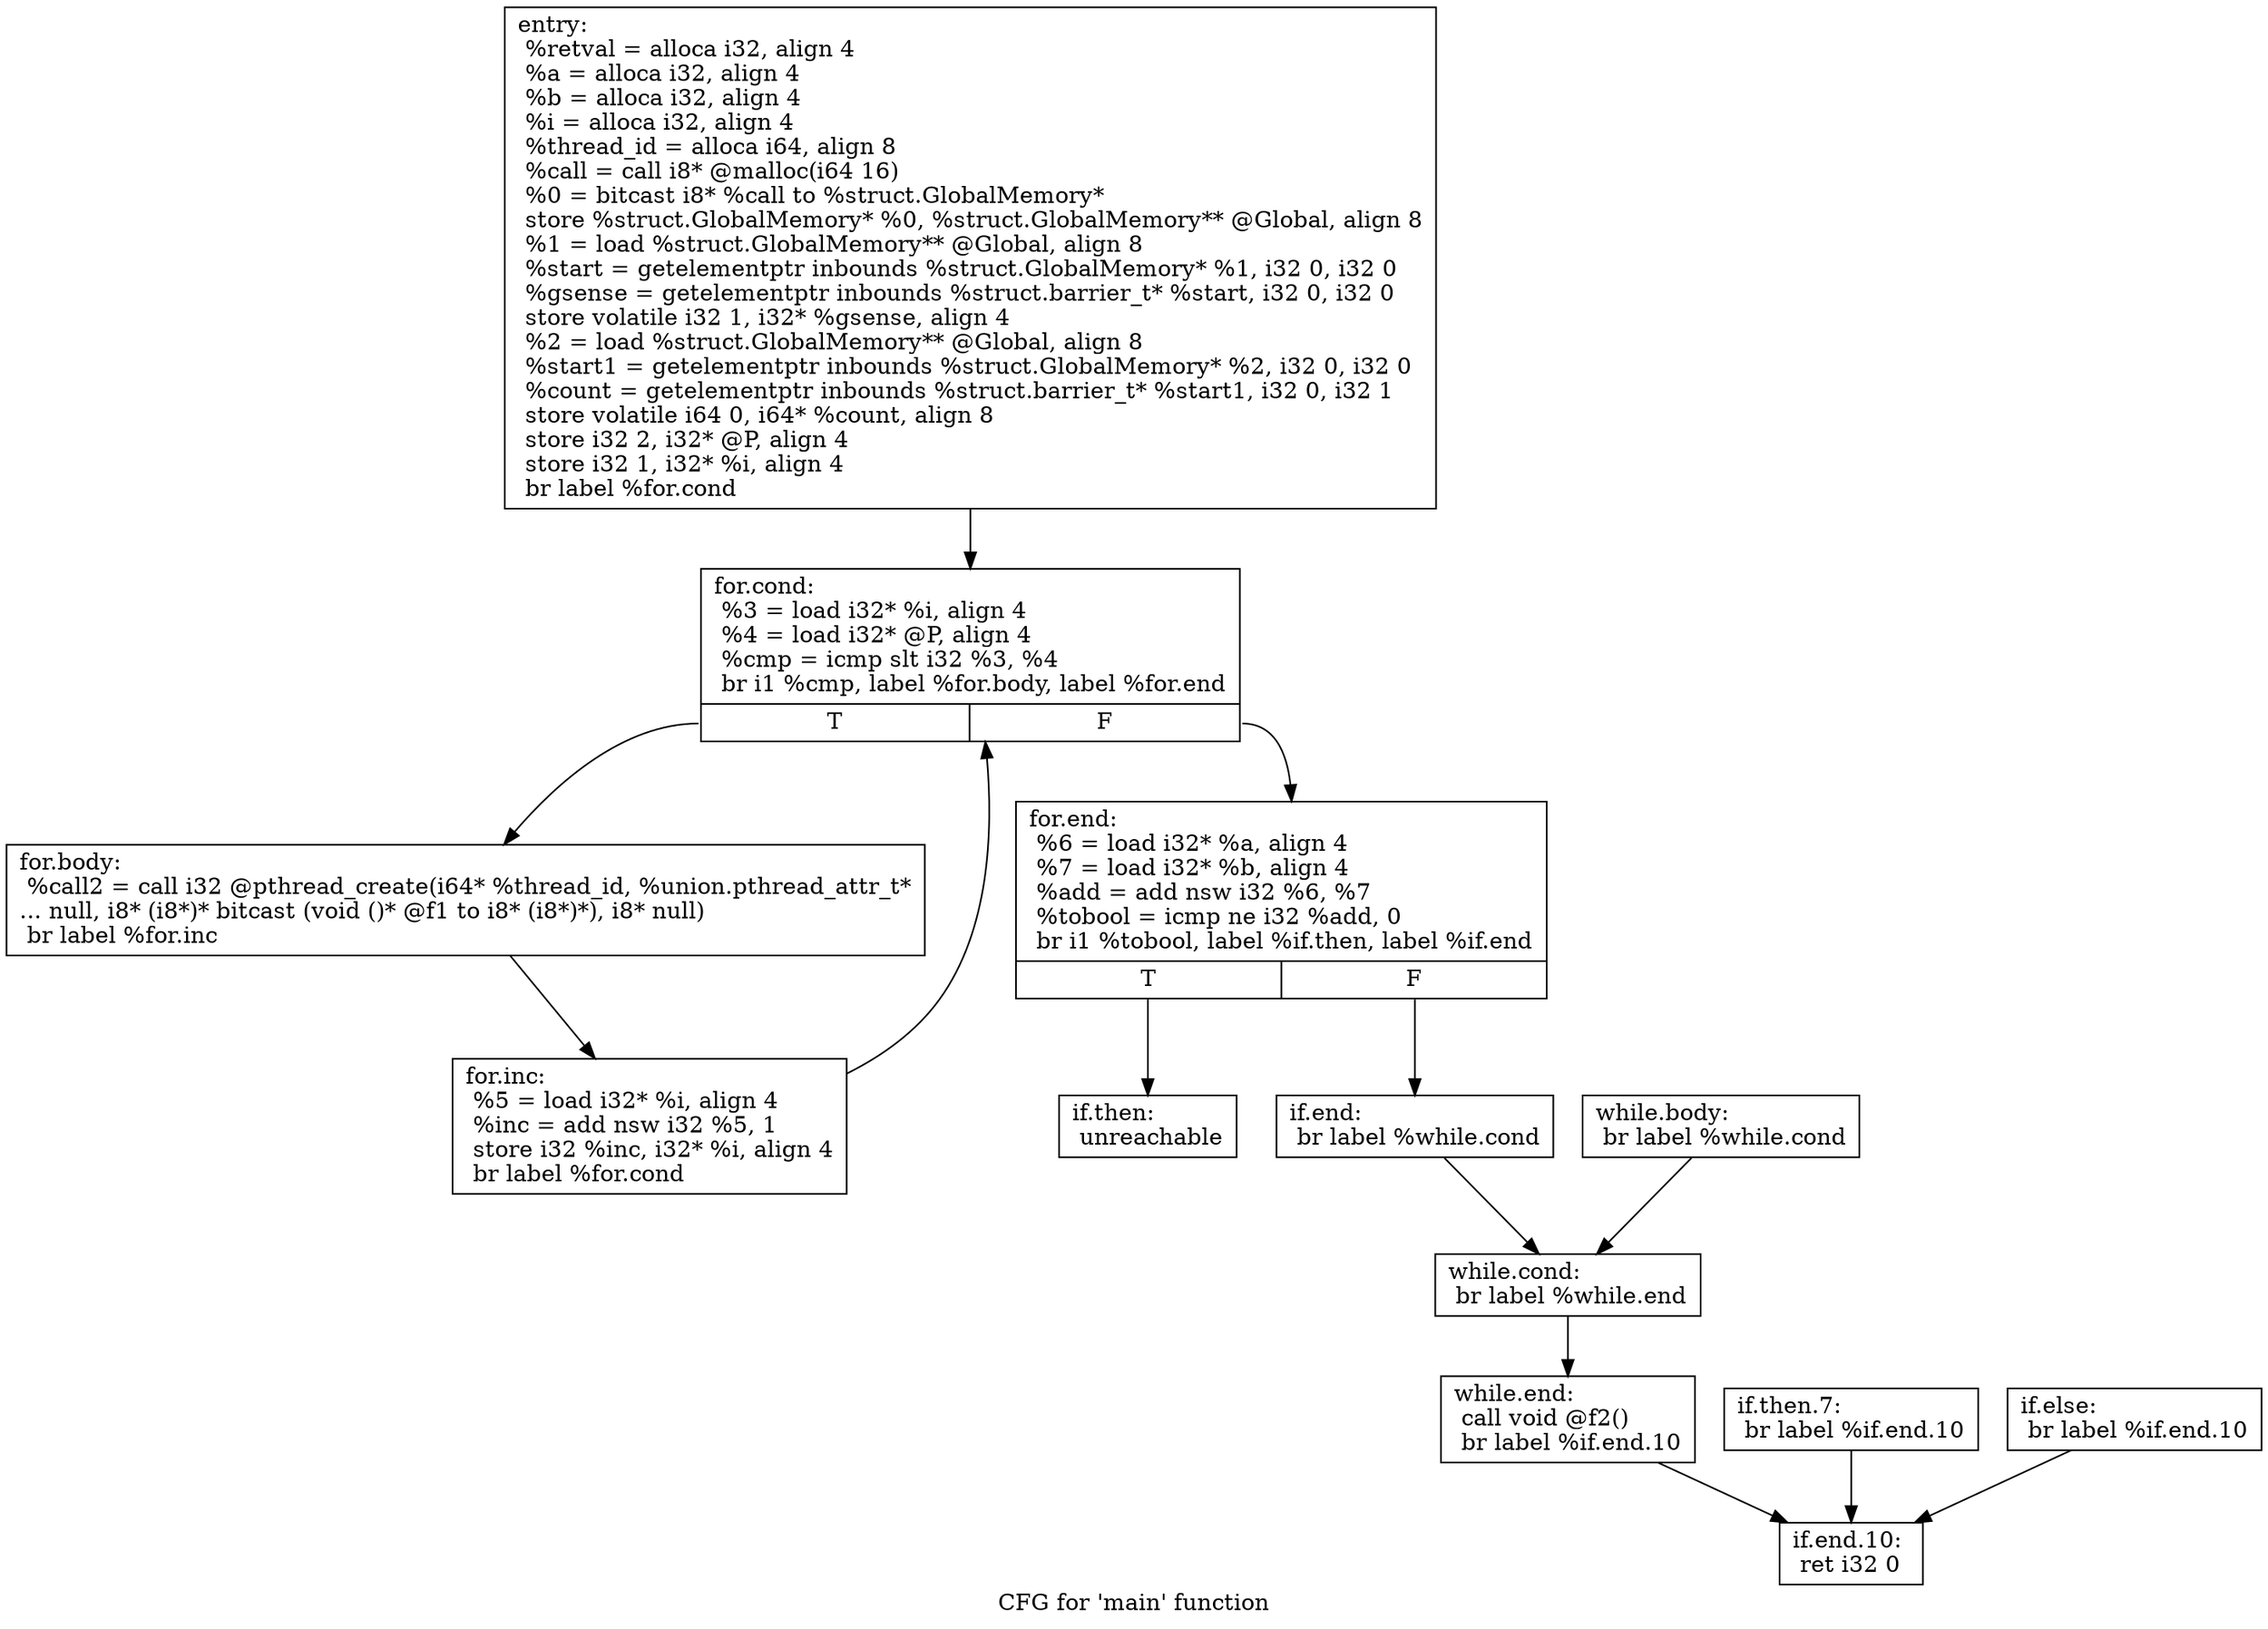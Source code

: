 digraph "CFG for 'main' function" {
	label="CFG for 'main' function";

	Node0x42a9d00 [shape=record,label="{entry:\l  %retval = alloca i32, align 4\l  %a = alloca i32, align 4\l  %b = alloca i32, align 4\l  %i = alloca i32, align 4\l  %thread_id = alloca i64, align 8\l  %call = call i8* @malloc(i64 16)\l  %0 = bitcast i8* %call to %struct.GlobalMemory*\l  store %struct.GlobalMemory* %0, %struct.GlobalMemory** @Global, align 8\l  %1 = load %struct.GlobalMemory** @Global, align 8\l  %start = getelementptr inbounds %struct.GlobalMemory* %1, i32 0, i32 0\l  %gsense = getelementptr inbounds %struct.barrier_t* %start, i32 0, i32 0\l  store volatile i32 1, i32* %gsense, align 4\l  %2 = load %struct.GlobalMemory** @Global, align 8\l  %start1 = getelementptr inbounds %struct.GlobalMemory* %2, i32 0, i32 0\l  %count = getelementptr inbounds %struct.barrier_t* %start1, i32 0, i32 1\l  store volatile i64 0, i64* %count, align 8\l  store i32 2, i32* @P, align 4\l  store i32 1, i32* %i, align 4\l  br label %for.cond\l}"];
	Node0x42a9d00 -> Node0x42a9d50;
	Node0x42a9d50 [shape=record,label="{for.cond:                                         \l  %3 = load i32* %i, align 4\l  %4 = load i32* @P, align 4\l  %cmp = icmp slt i32 %3, %4\l  br i1 %cmp, label %for.body, label %for.end\l|{<s0>T|<s1>F}}"];
	Node0x42a9d50:s0 -> Node0x42a9da0;
	Node0x42a9d50:s1 -> Node0x42a9e40;
	Node0x42a9da0 [shape=record,label="{for.body:                                         \l  %call2 = call i32 @pthread_create(i64* %thread_id, %union.pthread_attr_t*\l... null, i8* (i8*)* bitcast (void ()* @f1 to i8* (i8*)*), i8* null)\l  br label %for.inc\l}"];
	Node0x42a9da0 -> Node0x42a9df0;
	Node0x42a9df0 [shape=record,label="{for.inc:                                          \l  %5 = load i32* %i, align 4\l  %inc = add nsw i32 %5, 1\l  store i32 %inc, i32* %i, align 4\l  br label %for.cond\l}"];
	Node0x42a9df0 -> Node0x42a9d50;
	Node0x42a9e40 [shape=record,label="{for.end:                                          \l  %6 = load i32* %a, align 4\l  %7 = load i32* %b, align 4\l  %add = add nsw i32 %6, %7\l  %tobool = icmp ne i32 %add, 0\l  br i1 %tobool, label %if.then, label %if.end\l|{<s0>T|<s1>F}}"];
	Node0x42a9e40:s0 -> Node0x42a9e90;
	Node0x42a9e40:s1 -> Node0x42a9ee0;
	Node0x42a9e90 [shape=record,label="{if.then:                                          \l  unreachable\l}"];
	Node0x42a9ee0 [shape=record,label="{if.end:                                           \l  br label %while.cond\l}"];
	Node0x42a9ee0 -> Node0x42a9f30;
	Node0x42a9f30 [shape=record,label="{while.cond:                                       \l  br label %while.end\l}"];
	Node0x42a9f30 -> Node0x42a9fd0;
	Node0x42a9f80 [shape=record,label="{while.body:                                       \l  br label %while.cond\l}"];
	Node0x42a9f80 -> Node0x42a9f30;
	Node0x42a9fd0 [shape=record,label="{while.end:                                        \l  call void @f2()\l  br label %if.end.10\l}"];
	Node0x42a9fd0 -> Node0x42aa0c0;
	Node0x42aa020 [shape=record,label="{if.then.7:                                        \l  br label %if.end.10\l}"];
	Node0x42aa020 -> Node0x42aa0c0;
	Node0x42aa070 [shape=record,label="{if.else:                                          \l  br label %if.end.10\l}"];
	Node0x42aa070 -> Node0x42aa0c0;
	Node0x42aa0c0 [shape=record,label="{if.end.10:                                        \l  ret i32 0\l}"];
}
